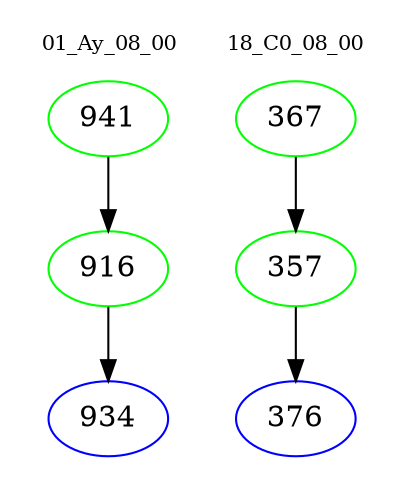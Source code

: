 digraph{
subgraph cluster_0 {
color = white
label = "01_Ay_08_00";
fontsize=10;
T0_941 [label="941", color="green"]
T0_941 -> T0_916 [color="black"]
T0_916 [label="916", color="green"]
T0_916 -> T0_934 [color="black"]
T0_934 [label="934", color="blue"]
}
subgraph cluster_1 {
color = white
label = "18_C0_08_00";
fontsize=10;
T1_367 [label="367", color="green"]
T1_367 -> T1_357 [color="black"]
T1_357 [label="357", color="green"]
T1_357 -> T1_376 [color="black"]
T1_376 [label="376", color="blue"]
}
}
